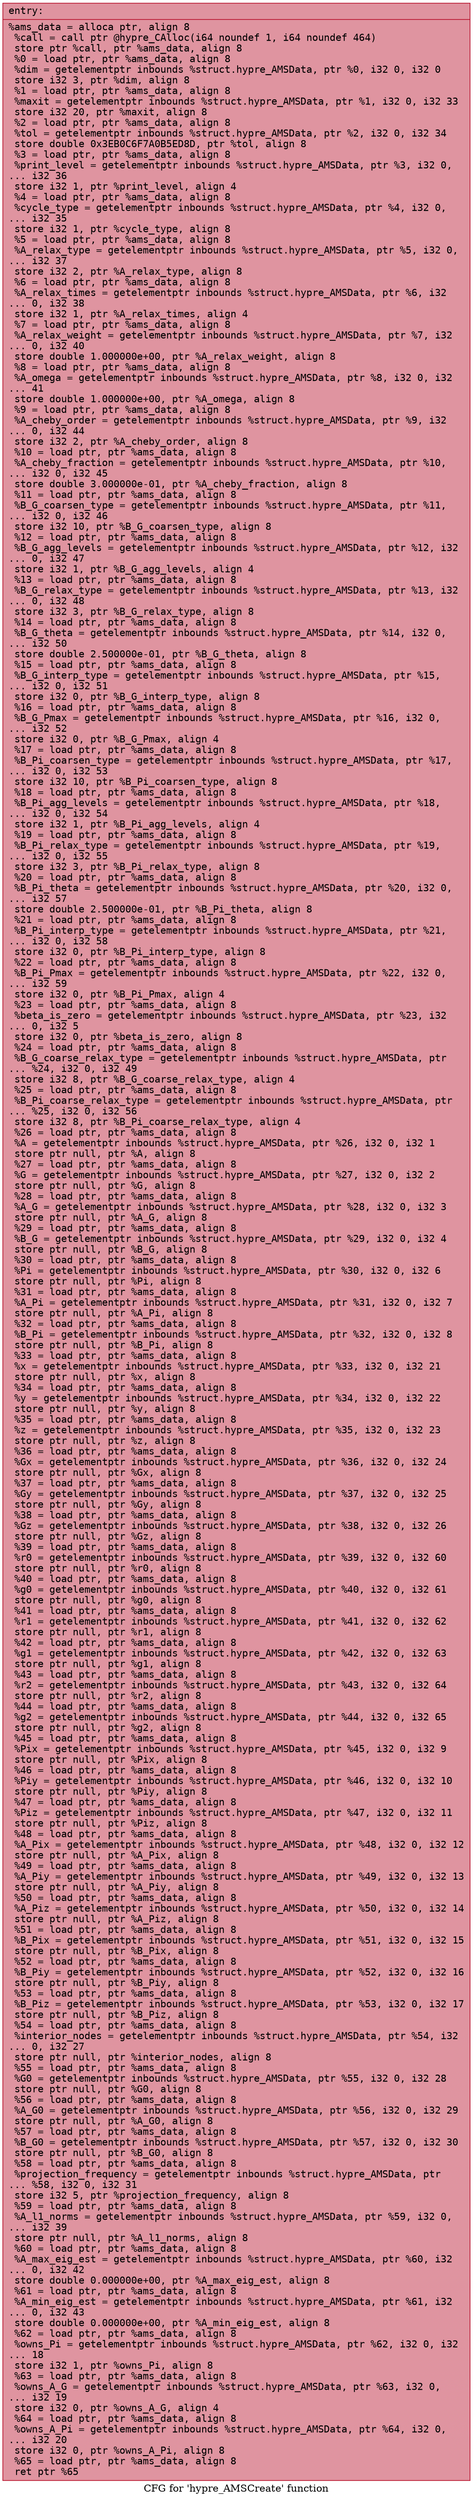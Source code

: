 digraph "CFG for 'hypre_AMSCreate' function" {
	label="CFG for 'hypre_AMSCreate' function";

	Node0x56058d720c30 [shape=record,color="#b70d28ff", style=filled, fillcolor="#b70d2870" fontname="Courier",label="{entry:\l|  %ams_data = alloca ptr, align 8\l  %call = call ptr @hypre_CAlloc(i64 noundef 1, i64 noundef 464)\l  store ptr %call, ptr %ams_data, align 8\l  %0 = load ptr, ptr %ams_data, align 8\l  %dim = getelementptr inbounds %struct.hypre_AMSData, ptr %0, i32 0, i32 0\l  store i32 3, ptr %dim, align 8\l  %1 = load ptr, ptr %ams_data, align 8\l  %maxit = getelementptr inbounds %struct.hypre_AMSData, ptr %1, i32 0, i32 33\l  store i32 20, ptr %maxit, align 8\l  %2 = load ptr, ptr %ams_data, align 8\l  %tol = getelementptr inbounds %struct.hypre_AMSData, ptr %2, i32 0, i32 34\l  store double 0x3EB0C6F7A0B5ED8D, ptr %tol, align 8\l  %3 = load ptr, ptr %ams_data, align 8\l  %print_level = getelementptr inbounds %struct.hypre_AMSData, ptr %3, i32 0,\l... i32 36\l  store i32 1, ptr %print_level, align 4\l  %4 = load ptr, ptr %ams_data, align 8\l  %cycle_type = getelementptr inbounds %struct.hypre_AMSData, ptr %4, i32 0,\l... i32 35\l  store i32 1, ptr %cycle_type, align 8\l  %5 = load ptr, ptr %ams_data, align 8\l  %A_relax_type = getelementptr inbounds %struct.hypre_AMSData, ptr %5, i32 0,\l... i32 37\l  store i32 2, ptr %A_relax_type, align 8\l  %6 = load ptr, ptr %ams_data, align 8\l  %A_relax_times = getelementptr inbounds %struct.hypre_AMSData, ptr %6, i32\l... 0, i32 38\l  store i32 1, ptr %A_relax_times, align 4\l  %7 = load ptr, ptr %ams_data, align 8\l  %A_relax_weight = getelementptr inbounds %struct.hypre_AMSData, ptr %7, i32\l... 0, i32 40\l  store double 1.000000e+00, ptr %A_relax_weight, align 8\l  %8 = load ptr, ptr %ams_data, align 8\l  %A_omega = getelementptr inbounds %struct.hypre_AMSData, ptr %8, i32 0, i32\l... 41\l  store double 1.000000e+00, ptr %A_omega, align 8\l  %9 = load ptr, ptr %ams_data, align 8\l  %A_cheby_order = getelementptr inbounds %struct.hypre_AMSData, ptr %9, i32\l... 0, i32 44\l  store i32 2, ptr %A_cheby_order, align 8\l  %10 = load ptr, ptr %ams_data, align 8\l  %A_cheby_fraction = getelementptr inbounds %struct.hypre_AMSData, ptr %10,\l... i32 0, i32 45\l  store double 3.000000e-01, ptr %A_cheby_fraction, align 8\l  %11 = load ptr, ptr %ams_data, align 8\l  %B_G_coarsen_type = getelementptr inbounds %struct.hypre_AMSData, ptr %11,\l... i32 0, i32 46\l  store i32 10, ptr %B_G_coarsen_type, align 8\l  %12 = load ptr, ptr %ams_data, align 8\l  %B_G_agg_levels = getelementptr inbounds %struct.hypre_AMSData, ptr %12, i32\l... 0, i32 47\l  store i32 1, ptr %B_G_agg_levels, align 4\l  %13 = load ptr, ptr %ams_data, align 8\l  %B_G_relax_type = getelementptr inbounds %struct.hypre_AMSData, ptr %13, i32\l... 0, i32 48\l  store i32 3, ptr %B_G_relax_type, align 8\l  %14 = load ptr, ptr %ams_data, align 8\l  %B_G_theta = getelementptr inbounds %struct.hypre_AMSData, ptr %14, i32 0,\l... i32 50\l  store double 2.500000e-01, ptr %B_G_theta, align 8\l  %15 = load ptr, ptr %ams_data, align 8\l  %B_G_interp_type = getelementptr inbounds %struct.hypre_AMSData, ptr %15,\l... i32 0, i32 51\l  store i32 0, ptr %B_G_interp_type, align 8\l  %16 = load ptr, ptr %ams_data, align 8\l  %B_G_Pmax = getelementptr inbounds %struct.hypre_AMSData, ptr %16, i32 0,\l... i32 52\l  store i32 0, ptr %B_G_Pmax, align 4\l  %17 = load ptr, ptr %ams_data, align 8\l  %B_Pi_coarsen_type = getelementptr inbounds %struct.hypre_AMSData, ptr %17,\l... i32 0, i32 53\l  store i32 10, ptr %B_Pi_coarsen_type, align 8\l  %18 = load ptr, ptr %ams_data, align 8\l  %B_Pi_agg_levels = getelementptr inbounds %struct.hypre_AMSData, ptr %18,\l... i32 0, i32 54\l  store i32 1, ptr %B_Pi_agg_levels, align 4\l  %19 = load ptr, ptr %ams_data, align 8\l  %B_Pi_relax_type = getelementptr inbounds %struct.hypre_AMSData, ptr %19,\l... i32 0, i32 55\l  store i32 3, ptr %B_Pi_relax_type, align 8\l  %20 = load ptr, ptr %ams_data, align 8\l  %B_Pi_theta = getelementptr inbounds %struct.hypre_AMSData, ptr %20, i32 0,\l... i32 57\l  store double 2.500000e-01, ptr %B_Pi_theta, align 8\l  %21 = load ptr, ptr %ams_data, align 8\l  %B_Pi_interp_type = getelementptr inbounds %struct.hypre_AMSData, ptr %21,\l... i32 0, i32 58\l  store i32 0, ptr %B_Pi_interp_type, align 8\l  %22 = load ptr, ptr %ams_data, align 8\l  %B_Pi_Pmax = getelementptr inbounds %struct.hypre_AMSData, ptr %22, i32 0,\l... i32 59\l  store i32 0, ptr %B_Pi_Pmax, align 4\l  %23 = load ptr, ptr %ams_data, align 8\l  %beta_is_zero = getelementptr inbounds %struct.hypre_AMSData, ptr %23, i32\l... 0, i32 5\l  store i32 0, ptr %beta_is_zero, align 8\l  %24 = load ptr, ptr %ams_data, align 8\l  %B_G_coarse_relax_type = getelementptr inbounds %struct.hypre_AMSData, ptr\l... %24, i32 0, i32 49\l  store i32 8, ptr %B_G_coarse_relax_type, align 4\l  %25 = load ptr, ptr %ams_data, align 8\l  %B_Pi_coarse_relax_type = getelementptr inbounds %struct.hypre_AMSData, ptr\l... %25, i32 0, i32 56\l  store i32 8, ptr %B_Pi_coarse_relax_type, align 4\l  %26 = load ptr, ptr %ams_data, align 8\l  %A = getelementptr inbounds %struct.hypre_AMSData, ptr %26, i32 0, i32 1\l  store ptr null, ptr %A, align 8\l  %27 = load ptr, ptr %ams_data, align 8\l  %G = getelementptr inbounds %struct.hypre_AMSData, ptr %27, i32 0, i32 2\l  store ptr null, ptr %G, align 8\l  %28 = load ptr, ptr %ams_data, align 8\l  %A_G = getelementptr inbounds %struct.hypre_AMSData, ptr %28, i32 0, i32 3\l  store ptr null, ptr %A_G, align 8\l  %29 = load ptr, ptr %ams_data, align 8\l  %B_G = getelementptr inbounds %struct.hypre_AMSData, ptr %29, i32 0, i32 4\l  store ptr null, ptr %B_G, align 8\l  %30 = load ptr, ptr %ams_data, align 8\l  %Pi = getelementptr inbounds %struct.hypre_AMSData, ptr %30, i32 0, i32 6\l  store ptr null, ptr %Pi, align 8\l  %31 = load ptr, ptr %ams_data, align 8\l  %A_Pi = getelementptr inbounds %struct.hypre_AMSData, ptr %31, i32 0, i32 7\l  store ptr null, ptr %A_Pi, align 8\l  %32 = load ptr, ptr %ams_data, align 8\l  %B_Pi = getelementptr inbounds %struct.hypre_AMSData, ptr %32, i32 0, i32 8\l  store ptr null, ptr %B_Pi, align 8\l  %33 = load ptr, ptr %ams_data, align 8\l  %x = getelementptr inbounds %struct.hypre_AMSData, ptr %33, i32 0, i32 21\l  store ptr null, ptr %x, align 8\l  %34 = load ptr, ptr %ams_data, align 8\l  %y = getelementptr inbounds %struct.hypre_AMSData, ptr %34, i32 0, i32 22\l  store ptr null, ptr %y, align 8\l  %35 = load ptr, ptr %ams_data, align 8\l  %z = getelementptr inbounds %struct.hypre_AMSData, ptr %35, i32 0, i32 23\l  store ptr null, ptr %z, align 8\l  %36 = load ptr, ptr %ams_data, align 8\l  %Gx = getelementptr inbounds %struct.hypre_AMSData, ptr %36, i32 0, i32 24\l  store ptr null, ptr %Gx, align 8\l  %37 = load ptr, ptr %ams_data, align 8\l  %Gy = getelementptr inbounds %struct.hypre_AMSData, ptr %37, i32 0, i32 25\l  store ptr null, ptr %Gy, align 8\l  %38 = load ptr, ptr %ams_data, align 8\l  %Gz = getelementptr inbounds %struct.hypre_AMSData, ptr %38, i32 0, i32 26\l  store ptr null, ptr %Gz, align 8\l  %39 = load ptr, ptr %ams_data, align 8\l  %r0 = getelementptr inbounds %struct.hypre_AMSData, ptr %39, i32 0, i32 60\l  store ptr null, ptr %r0, align 8\l  %40 = load ptr, ptr %ams_data, align 8\l  %g0 = getelementptr inbounds %struct.hypre_AMSData, ptr %40, i32 0, i32 61\l  store ptr null, ptr %g0, align 8\l  %41 = load ptr, ptr %ams_data, align 8\l  %r1 = getelementptr inbounds %struct.hypre_AMSData, ptr %41, i32 0, i32 62\l  store ptr null, ptr %r1, align 8\l  %42 = load ptr, ptr %ams_data, align 8\l  %g1 = getelementptr inbounds %struct.hypre_AMSData, ptr %42, i32 0, i32 63\l  store ptr null, ptr %g1, align 8\l  %43 = load ptr, ptr %ams_data, align 8\l  %r2 = getelementptr inbounds %struct.hypre_AMSData, ptr %43, i32 0, i32 64\l  store ptr null, ptr %r2, align 8\l  %44 = load ptr, ptr %ams_data, align 8\l  %g2 = getelementptr inbounds %struct.hypre_AMSData, ptr %44, i32 0, i32 65\l  store ptr null, ptr %g2, align 8\l  %45 = load ptr, ptr %ams_data, align 8\l  %Pix = getelementptr inbounds %struct.hypre_AMSData, ptr %45, i32 0, i32 9\l  store ptr null, ptr %Pix, align 8\l  %46 = load ptr, ptr %ams_data, align 8\l  %Piy = getelementptr inbounds %struct.hypre_AMSData, ptr %46, i32 0, i32 10\l  store ptr null, ptr %Piy, align 8\l  %47 = load ptr, ptr %ams_data, align 8\l  %Piz = getelementptr inbounds %struct.hypre_AMSData, ptr %47, i32 0, i32 11\l  store ptr null, ptr %Piz, align 8\l  %48 = load ptr, ptr %ams_data, align 8\l  %A_Pix = getelementptr inbounds %struct.hypre_AMSData, ptr %48, i32 0, i32 12\l  store ptr null, ptr %A_Pix, align 8\l  %49 = load ptr, ptr %ams_data, align 8\l  %A_Piy = getelementptr inbounds %struct.hypre_AMSData, ptr %49, i32 0, i32 13\l  store ptr null, ptr %A_Piy, align 8\l  %50 = load ptr, ptr %ams_data, align 8\l  %A_Piz = getelementptr inbounds %struct.hypre_AMSData, ptr %50, i32 0, i32 14\l  store ptr null, ptr %A_Piz, align 8\l  %51 = load ptr, ptr %ams_data, align 8\l  %B_Pix = getelementptr inbounds %struct.hypre_AMSData, ptr %51, i32 0, i32 15\l  store ptr null, ptr %B_Pix, align 8\l  %52 = load ptr, ptr %ams_data, align 8\l  %B_Piy = getelementptr inbounds %struct.hypre_AMSData, ptr %52, i32 0, i32 16\l  store ptr null, ptr %B_Piy, align 8\l  %53 = load ptr, ptr %ams_data, align 8\l  %B_Piz = getelementptr inbounds %struct.hypre_AMSData, ptr %53, i32 0, i32 17\l  store ptr null, ptr %B_Piz, align 8\l  %54 = load ptr, ptr %ams_data, align 8\l  %interior_nodes = getelementptr inbounds %struct.hypre_AMSData, ptr %54, i32\l... 0, i32 27\l  store ptr null, ptr %interior_nodes, align 8\l  %55 = load ptr, ptr %ams_data, align 8\l  %G0 = getelementptr inbounds %struct.hypre_AMSData, ptr %55, i32 0, i32 28\l  store ptr null, ptr %G0, align 8\l  %56 = load ptr, ptr %ams_data, align 8\l  %A_G0 = getelementptr inbounds %struct.hypre_AMSData, ptr %56, i32 0, i32 29\l  store ptr null, ptr %A_G0, align 8\l  %57 = load ptr, ptr %ams_data, align 8\l  %B_G0 = getelementptr inbounds %struct.hypre_AMSData, ptr %57, i32 0, i32 30\l  store ptr null, ptr %B_G0, align 8\l  %58 = load ptr, ptr %ams_data, align 8\l  %projection_frequency = getelementptr inbounds %struct.hypre_AMSData, ptr\l... %58, i32 0, i32 31\l  store i32 5, ptr %projection_frequency, align 8\l  %59 = load ptr, ptr %ams_data, align 8\l  %A_l1_norms = getelementptr inbounds %struct.hypre_AMSData, ptr %59, i32 0,\l... i32 39\l  store ptr null, ptr %A_l1_norms, align 8\l  %60 = load ptr, ptr %ams_data, align 8\l  %A_max_eig_est = getelementptr inbounds %struct.hypre_AMSData, ptr %60, i32\l... 0, i32 42\l  store double 0.000000e+00, ptr %A_max_eig_est, align 8\l  %61 = load ptr, ptr %ams_data, align 8\l  %A_min_eig_est = getelementptr inbounds %struct.hypre_AMSData, ptr %61, i32\l... 0, i32 43\l  store double 0.000000e+00, ptr %A_min_eig_est, align 8\l  %62 = load ptr, ptr %ams_data, align 8\l  %owns_Pi = getelementptr inbounds %struct.hypre_AMSData, ptr %62, i32 0, i32\l... 18\l  store i32 1, ptr %owns_Pi, align 8\l  %63 = load ptr, ptr %ams_data, align 8\l  %owns_A_G = getelementptr inbounds %struct.hypre_AMSData, ptr %63, i32 0,\l... i32 19\l  store i32 0, ptr %owns_A_G, align 4\l  %64 = load ptr, ptr %ams_data, align 8\l  %owns_A_Pi = getelementptr inbounds %struct.hypre_AMSData, ptr %64, i32 0,\l... i32 20\l  store i32 0, ptr %owns_A_Pi, align 8\l  %65 = load ptr, ptr %ams_data, align 8\l  ret ptr %65\l}"];
}
